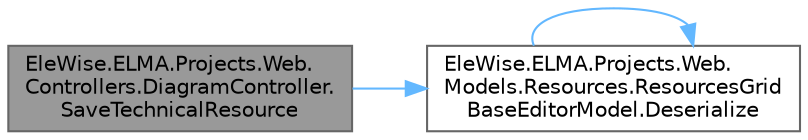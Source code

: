digraph "EleWise.ELMA.Projects.Web.Controllers.DiagramController.SaveTechnicalResource"
{
 // LATEX_PDF_SIZE
  bgcolor="transparent";
  edge [fontname=Helvetica,fontsize=10,labelfontname=Helvetica,labelfontsize=10];
  node [fontname=Helvetica,fontsize=10,shape=box,height=0.2,width=0.4];
  rankdir="LR";
  Node1 [id="Node000001",label="EleWise.ELMA.Projects.Web.\lControllers.DiagramController.\lSaveTechnicalResource",height=0.2,width=0.4,color="gray40", fillcolor="grey60", style="filled", fontcolor="black",tooltip="Сохранить технический ресурс в таблицу"];
  Node1 -> Node2 [id="edge1_Node000001_Node000002",color="steelblue1",style="solid",tooltip=" "];
  Node2 [id="Node000002",label="EleWise.ELMA.Projects.Web.\lModels.Resources.ResourcesGrid\lBaseEditorModel.Deserialize",height=0.2,width=0.4,color="grey40", fillcolor="white", style="filled",URL="$class_ele_wise_1_1_e_l_m_a_1_1_projects_1_1_web_1_1_models_1_1_resources_1_1_resources_grid_base_editor_model.html#aee0a1585ae81dabbedfde61f8efe3326",tooltip=" "];
  Node2 -> Node2 [id="edge2_Node000002_Node000002",color="steelblue1",style="solid",tooltip=" "];
}
